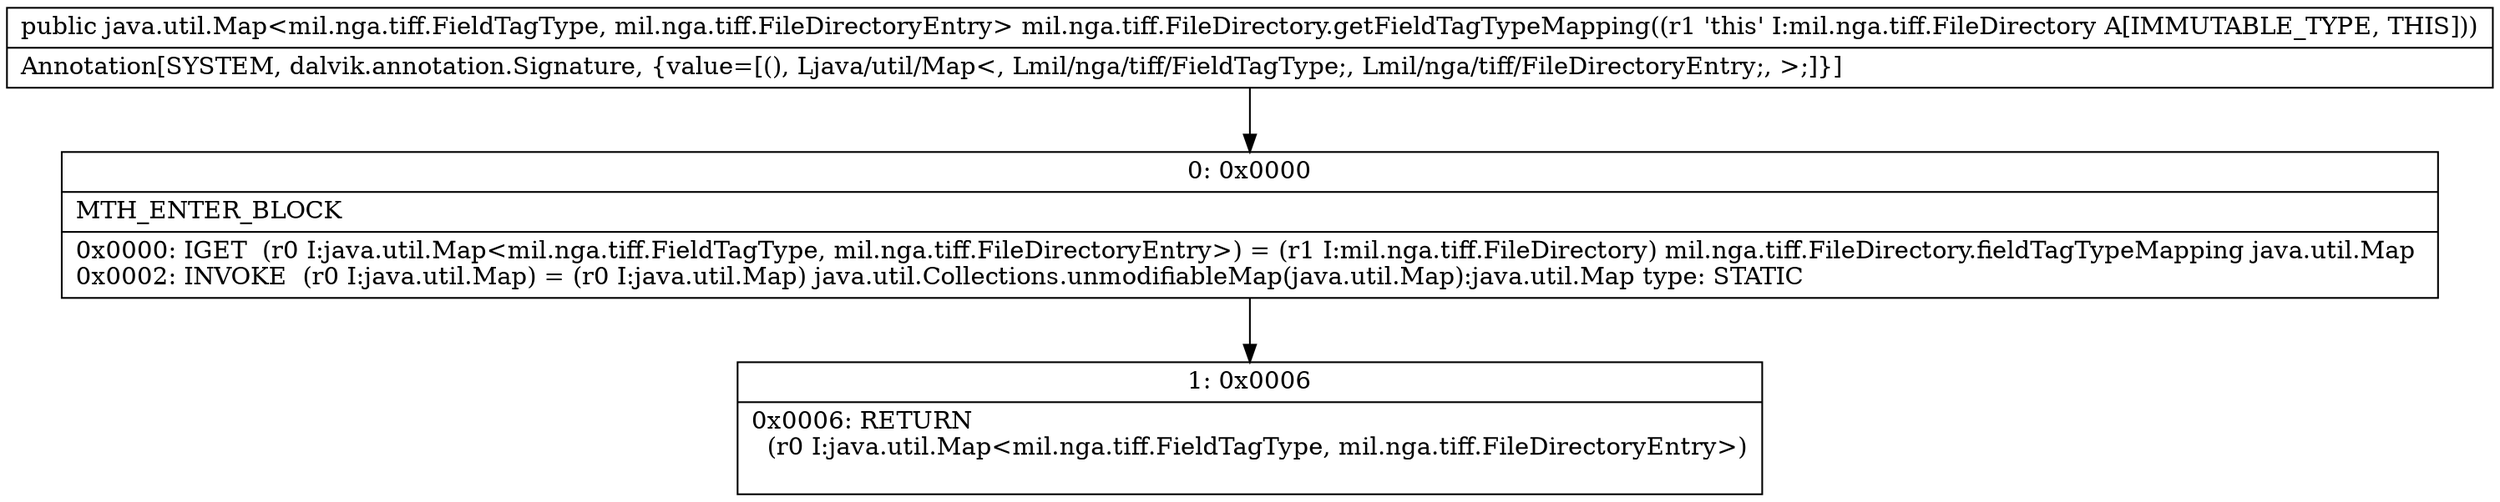 digraph "CFG formil.nga.tiff.FileDirectory.getFieldTagTypeMapping()Ljava\/util\/Map;" {
Node_0 [shape=record,label="{0\:\ 0x0000|MTH_ENTER_BLOCK\l|0x0000: IGET  (r0 I:java.util.Map\<mil.nga.tiff.FieldTagType, mil.nga.tiff.FileDirectoryEntry\>) = (r1 I:mil.nga.tiff.FileDirectory) mil.nga.tiff.FileDirectory.fieldTagTypeMapping java.util.Map \l0x0002: INVOKE  (r0 I:java.util.Map) = (r0 I:java.util.Map) java.util.Collections.unmodifiableMap(java.util.Map):java.util.Map type: STATIC \l}"];
Node_1 [shape=record,label="{1\:\ 0x0006|0x0006: RETURN  \l  (r0 I:java.util.Map\<mil.nga.tiff.FieldTagType, mil.nga.tiff.FileDirectoryEntry\>)\l \l}"];
MethodNode[shape=record,label="{public java.util.Map\<mil.nga.tiff.FieldTagType, mil.nga.tiff.FileDirectoryEntry\> mil.nga.tiff.FileDirectory.getFieldTagTypeMapping((r1 'this' I:mil.nga.tiff.FileDirectory A[IMMUTABLE_TYPE, THIS]))  | Annotation[SYSTEM, dalvik.annotation.Signature, \{value=[(), Ljava\/util\/Map\<, Lmil\/nga\/tiff\/FieldTagType;, Lmil\/nga\/tiff\/FileDirectoryEntry;, \>;]\}]\l}"];
MethodNode -> Node_0;
Node_0 -> Node_1;
}

